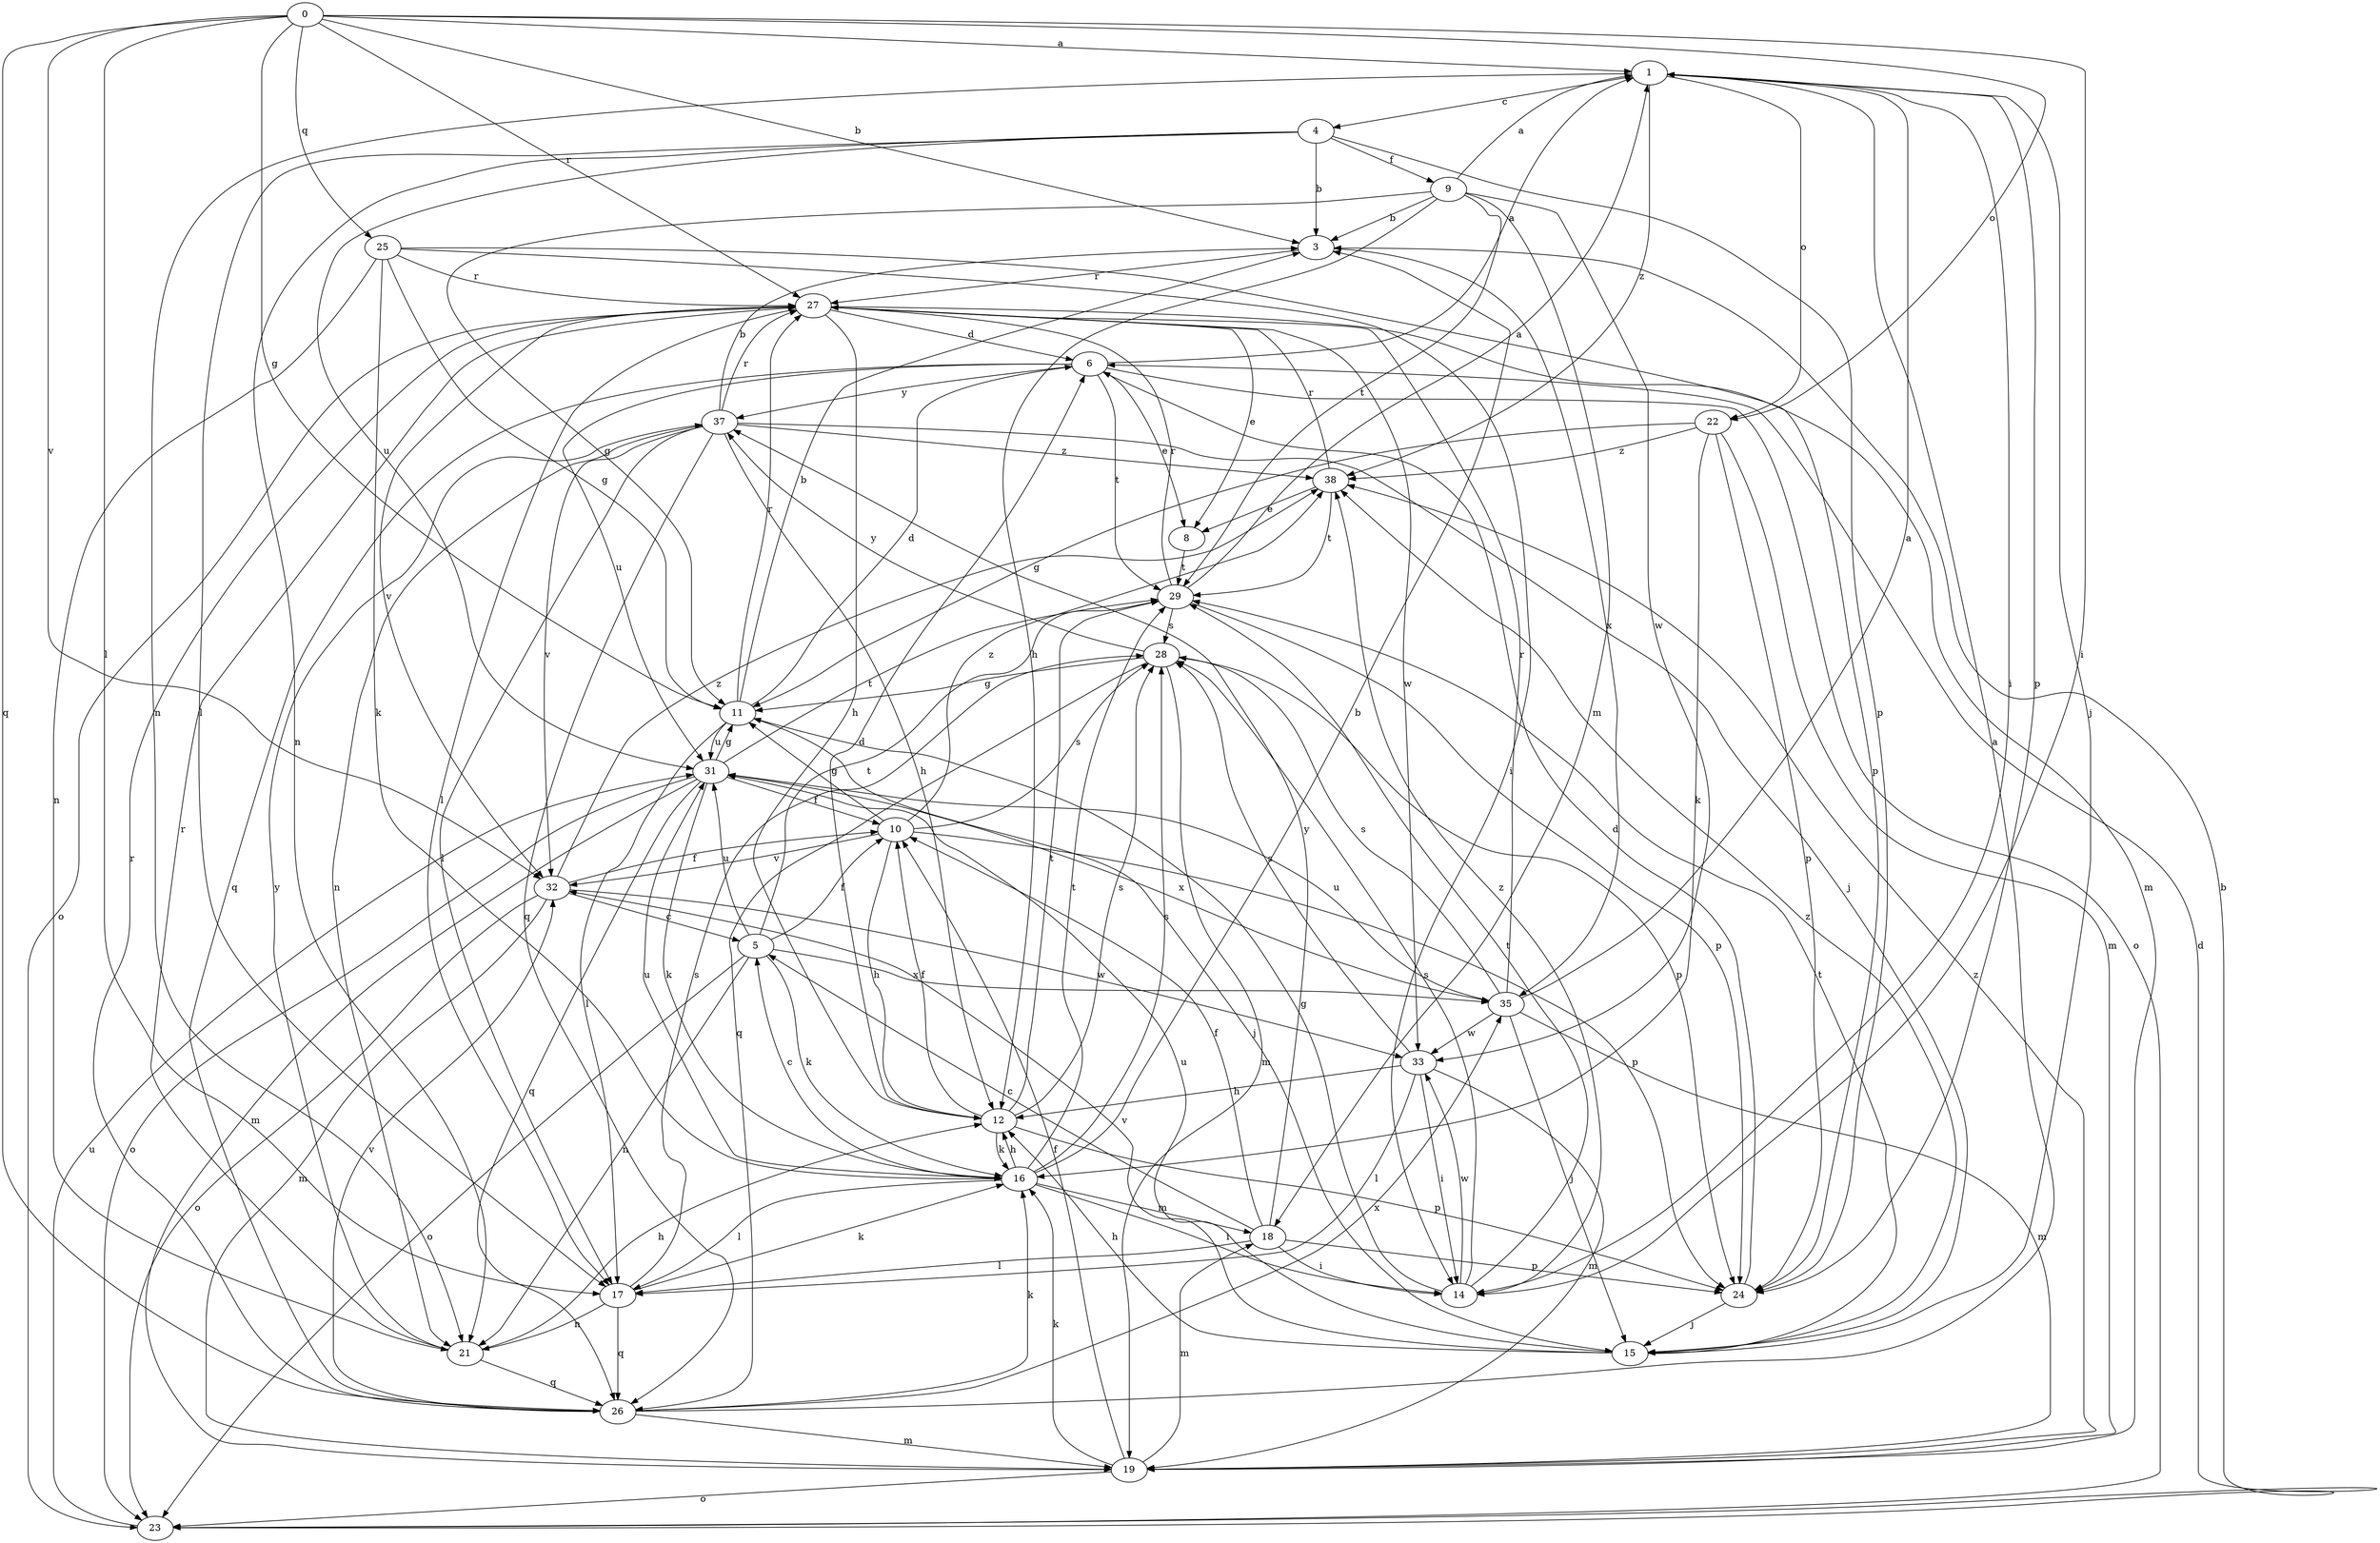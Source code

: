 strict digraph  {
0;
1;
3;
4;
5;
6;
8;
9;
10;
11;
12;
14;
15;
16;
17;
18;
19;
21;
22;
23;
24;
25;
26;
27;
28;
29;
31;
32;
33;
35;
37;
38;
0 -> 1  [label=a];
0 -> 3  [label=b];
0 -> 11  [label=g];
0 -> 14  [label=i];
0 -> 17  [label=l];
0 -> 22  [label=o];
0 -> 25  [label=q];
0 -> 26  [label=q];
0 -> 27  [label=r];
0 -> 32  [label=v];
1 -> 4  [label=c];
1 -> 14  [label=i];
1 -> 15  [label=j];
1 -> 21  [label=n];
1 -> 22  [label=o];
1 -> 24  [label=p];
1 -> 38  [label=z];
3 -> 27  [label=r];
3 -> 35  [label=x];
4 -> 3  [label=b];
4 -> 9  [label=f];
4 -> 17  [label=l];
4 -> 21  [label=n];
4 -> 24  [label=p];
4 -> 31  [label=u];
5 -> 10  [label=f];
5 -> 16  [label=k];
5 -> 21  [label=n];
5 -> 23  [label=o];
5 -> 29  [label=t];
5 -> 31  [label=u];
5 -> 35  [label=x];
6 -> 1  [label=a];
6 -> 8  [label=e];
6 -> 23  [label=o];
6 -> 26  [label=q];
6 -> 29  [label=t];
6 -> 31  [label=u];
6 -> 37  [label=y];
8 -> 29  [label=t];
9 -> 1  [label=a];
9 -> 3  [label=b];
9 -> 11  [label=g];
9 -> 12  [label=h];
9 -> 18  [label=m];
9 -> 29  [label=t];
9 -> 33  [label=w];
10 -> 11  [label=g];
10 -> 12  [label=h];
10 -> 24  [label=p];
10 -> 28  [label=s];
10 -> 32  [label=v];
10 -> 38  [label=z];
11 -> 3  [label=b];
11 -> 6  [label=d];
11 -> 15  [label=j];
11 -> 17  [label=l];
11 -> 27  [label=r];
11 -> 31  [label=u];
12 -> 6  [label=d];
12 -> 10  [label=f];
12 -> 16  [label=k];
12 -> 24  [label=p];
12 -> 28  [label=s];
12 -> 29  [label=t];
14 -> 11  [label=g];
14 -> 28  [label=s];
14 -> 29  [label=t];
14 -> 33  [label=w];
14 -> 38  [label=z];
15 -> 12  [label=h];
15 -> 29  [label=t];
15 -> 31  [label=u];
15 -> 32  [label=v];
15 -> 38  [label=z];
16 -> 3  [label=b];
16 -> 5  [label=c];
16 -> 12  [label=h];
16 -> 14  [label=i];
16 -> 17  [label=l];
16 -> 18  [label=m];
16 -> 28  [label=s];
16 -> 29  [label=t];
16 -> 31  [label=u];
17 -> 16  [label=k];
17 -> 21  [label=n];
17 -> 26  [label=q];
17 -> 28  [label=s];
18 -> 5  [label=c];
18 -> 10  [label=f];
18 -> 14  [label=i];
18 -> 17  [label=l];
18 -> 24  [label=p];
18 -> 37  [label=y];
19 -> 10  [label=f];
19 -> 16  [label=k];
19 -> 18  [label=m];
19 -> 23  [label=o];
19 -> 38  [label=z];
21 -> 12  [label=h];
21 -> 26  [label=q];
21 -> 27  [label=r];
21 -> 37  [label=y];
22 -> 11  [label=g];
22 -> 16  [label=k];
22 -> 19  [label=m];
22 -> 24  [label=p];
22 -> 38  [label=z];
23 -> 3  [label=b];
23 -> 6  [label=d];
23 -> 31  [label=u];
24 -> 6  [label=d];
24 -> 15  [label=j];
25 -> 11  [label=g];
25 -> 14  [label=i];
25 -> 16  [label=k];
25 -> 21  [label=n];
25 -> 24  [label=p];
25 -> 27  [label=r];
26 -> 1  [label=a];
26 -> 16  [label=k];
26 -> 19  [label=m];
26 -> 27  [label=r];
26 -> 32  [label=v];
26 -> 35  [label=x];
27 -> 6  [label=d];
27 -> 8  [label=e];
27 -> 12  [label=h];
27 -> 17  [label=l];
27 -> 19  [label=m];
27 -> 23  [label=o];
27 -> 32  [label=v];
27 -> 33  [label=w];
28 -> 11  [label=g];
28 -> 19  [label=m];
28 -> 24  [label=p];
28 -> 26  [label=q];
28 -> 37  [label=y];
29 -> 1  [label=a];
29 -> 24  [label=p];
29 -> 27  [label=r];
29 -> 28  [label=s];
31 -> 10  [label=f];
31 -> 11  [label=g];
31 -> 16  [label=k];
31 -> 19  [label=m];
31 -> 23  [label=o];
31 -> 26  [label=q];
31 -> 29  [label=t];
31 -> 35  [label=x];
32 -> 5  [label=c];
32 -> 10  [label=f];
32 -> 19  [label=m];
32 -> 23  [label=o];
32 -> 33  [label=w];
32 -> 38  [label=z];
33 -> 12  [label=h];
33 -> 14  [label=i];
33 -> 17  [label=l];
33 -> 19  [label=m];
33 -> 28  [label=s];
35 -> 1  [label=a];
35 -> 15  [label=j];
35 -> 19  [label=m];
35 -> 27  [label=r];
35 -> 28  [label=s];
35 -> 31  [label=u];
35 -> 33  [label=w];
37 -> 3  [label=b];
37 -> 12  [label=h];
37 -> 15  [label=j];
37 -> 17  [label=l];
37 -> 21  [label=n];
37 -> 26  [label=q];
37 -> 27  [label=r];
37 -> 32  [label=v];
37 -> 38  [label=z];
38 -> 8  [label=e];
38 -> 27  [label=r];
38 -> 29  [label=t];
}
